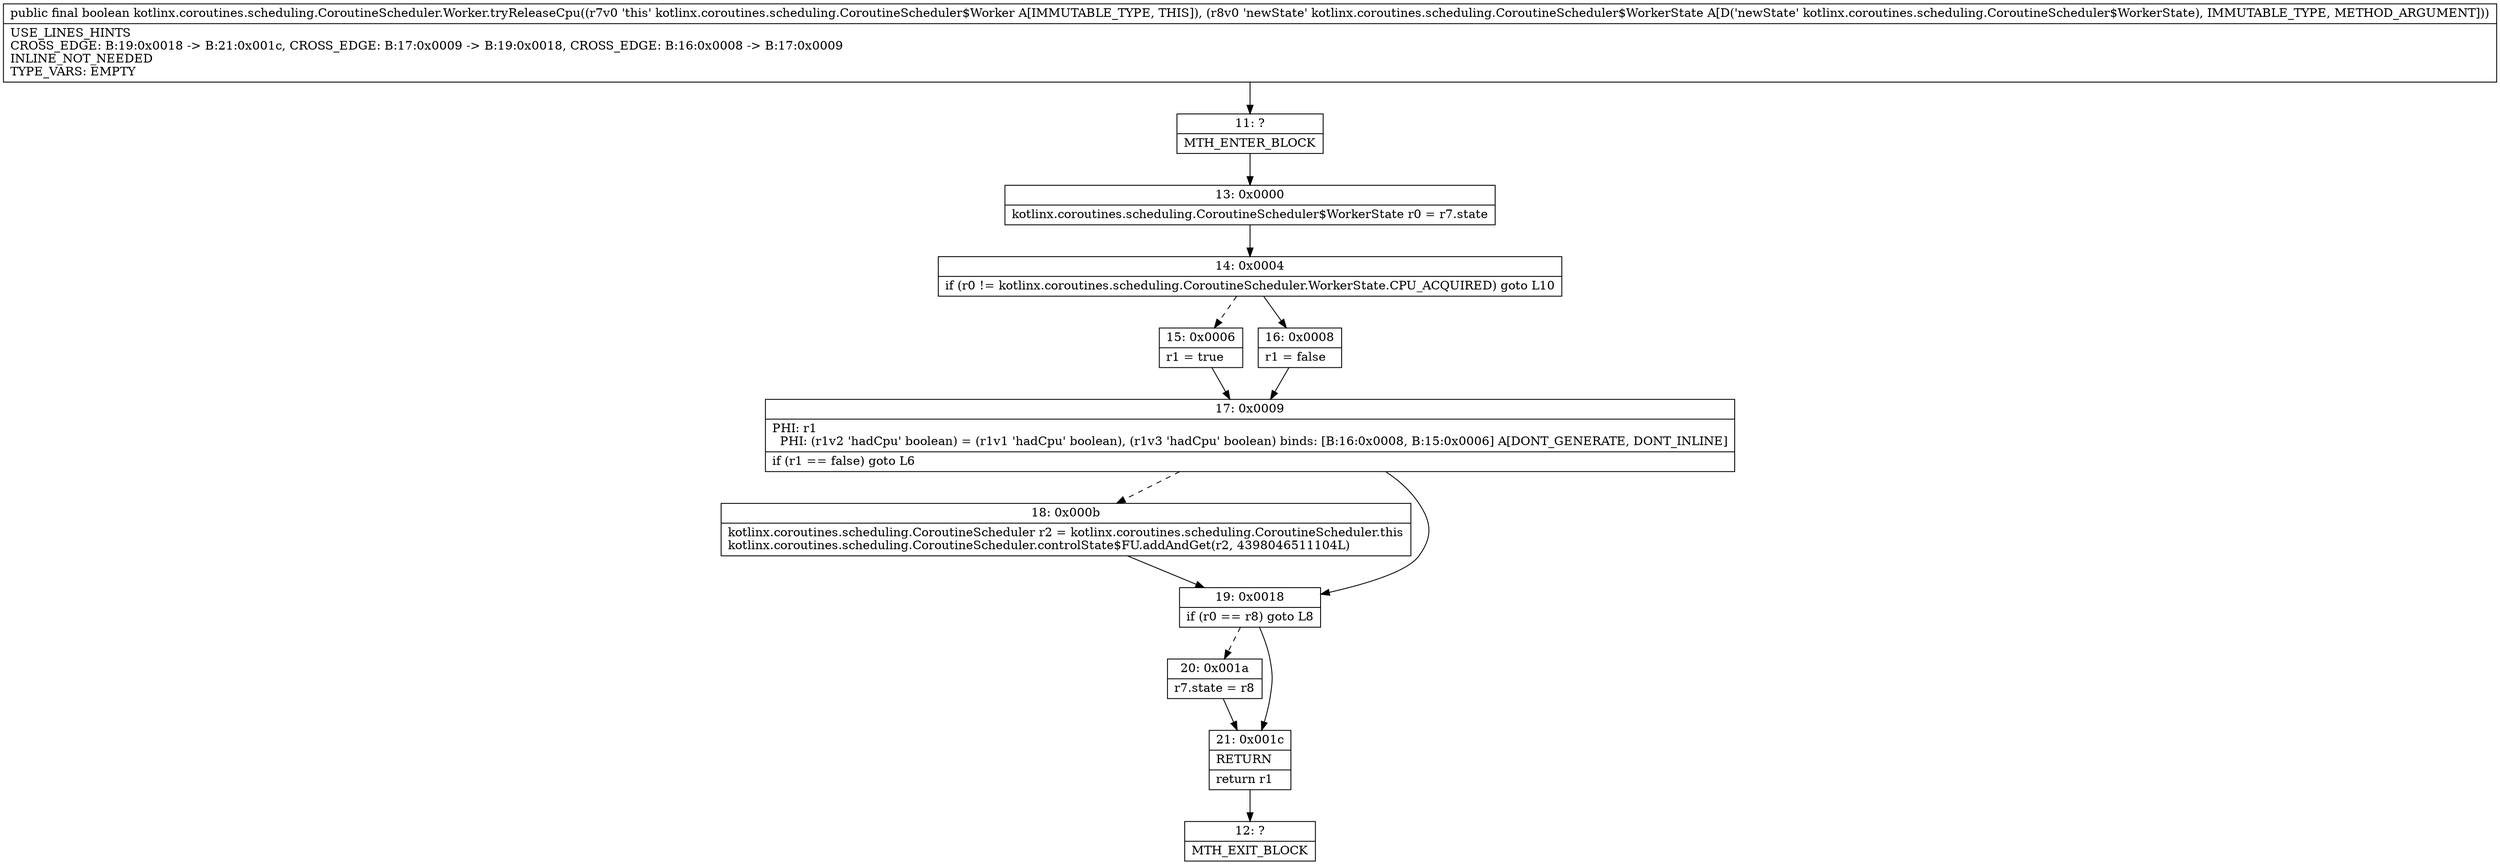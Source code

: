 digraph "CFG forkotlinx.coroutines.scheduling.CoroutineScheduler.Worker.tryReleaseCpu(Lkotlinx\/coroutines\/scheduling\/CoroutineScheduler$WorkerState;)Z" {
Node_11 [shape=record,label="{11\:\ ?|MTH_ENTER_BLOCK\l}"];
Node_13 [shape=record,label="{13\:\ 0x0000|kotlinx.coroutines.scheduling.CoroutineScheduler$WorkerState r0 = r7.state\l}"];
Node_14 [shape=record,label="{14\:\ 0x0004|if (r0 != kotlinx.coroutines.scheduling.CoroutineScheduler.WorkerState.CPU_ACQUIRED) goto L10\l}"];
Node_15 [shape=record,label="{15\:\ 0x0006|r1 = true\l}"];
Node_17 [shape=record,label="{17\:\ 0x0009|PHI: r1 \l  PHI: (r1v2 'hadCpu' boolean) = (r1v1 'hadCpu' boolean), (r1v3 'hadCpu' boolean) binds: [B:16:0x0008, B:15:0x0006] A[DONT_GENERATE, DONT_INLINE]\l|if (r1 == false) goto L6\l}"];
Node_18 [shape=record,label="{18\:\ 0x000b|kotlinx.coroutines.scheduling.CoroutineScheduler r2 = kotlinx.coroutines.scheduling.CoroutineScheduler.this\lkotlinx.coroutines.scheduling.CoroutineScheduler.controlState$FU.addAndGet(r2, 4398046511104L)\l}"];
Node_19 [shape=record,label="{19\:\ 0x0018|if (r0 == r8) goto L8\l}"];
Node_20 [shape=record,label="{20\:\ 0x001a|r7.state = r8\l}"];
Node_21 [shape=record,label="{21\:\ 0x001c|RETURN\l|return r1\l}"];
Node_12 [shape=record,label="{12\:\ ?|MTH_EXIT_BLOCK\l}"];
Node_16 [shape=record,label="{16\:\ 0x0008|r1 = false\l}"];
MethodNode[shape=record,label="{public final boolean kotlinx.coroutines.scheduling.CoroutineScheduler.Worker.tryReleaseCpu((r7v0 'this' kotlinx.coroutines.scheduling.CoroutineScheduler$Worker A[IMMUTABLE_TYPE, THIS]), (r8v0 'newState' kotlinx.coroutines.scheduling.CoroutineScheduler$WorkerState A[D('newState' kotlinx.coroutines.scheduling.CoroutineScheduler$WorkerState), IMMUTABLE_TYPE, METHOD_ARGUMENT]))  | USE_LINES_HINTS\lCROSS_EDGE: B:19:0x0018 \-\> B:21:0x001c, CROSS_EDGE: B:17:0x0009 \-\> B:19:0x0018, CROSS_EDGE: B:16:0x0008 \-\> B:17:0x0009\lINLINE_NOT_NEEDED\lTYPE_VARS: EMPTY\l}"];
MethodNode -> Node_11;Node_11 -> Node_13;
Node_13 -> Node_14;
Node_14 -> Node_15[style=dashed];
Node_14 -> Node_16;
Node_15 -> Node_17;
Node_17 -> Node_18[style=dashed];
Node_17 -> Node_19;
Node_18 -> Node_19;
Node_19 -> Node_20[style=dashed];
Node_19 -> Node_21;
Node_20 -> Node_21;
Node_21 -> Node_12;
Node_16 -> Node_17;
}

